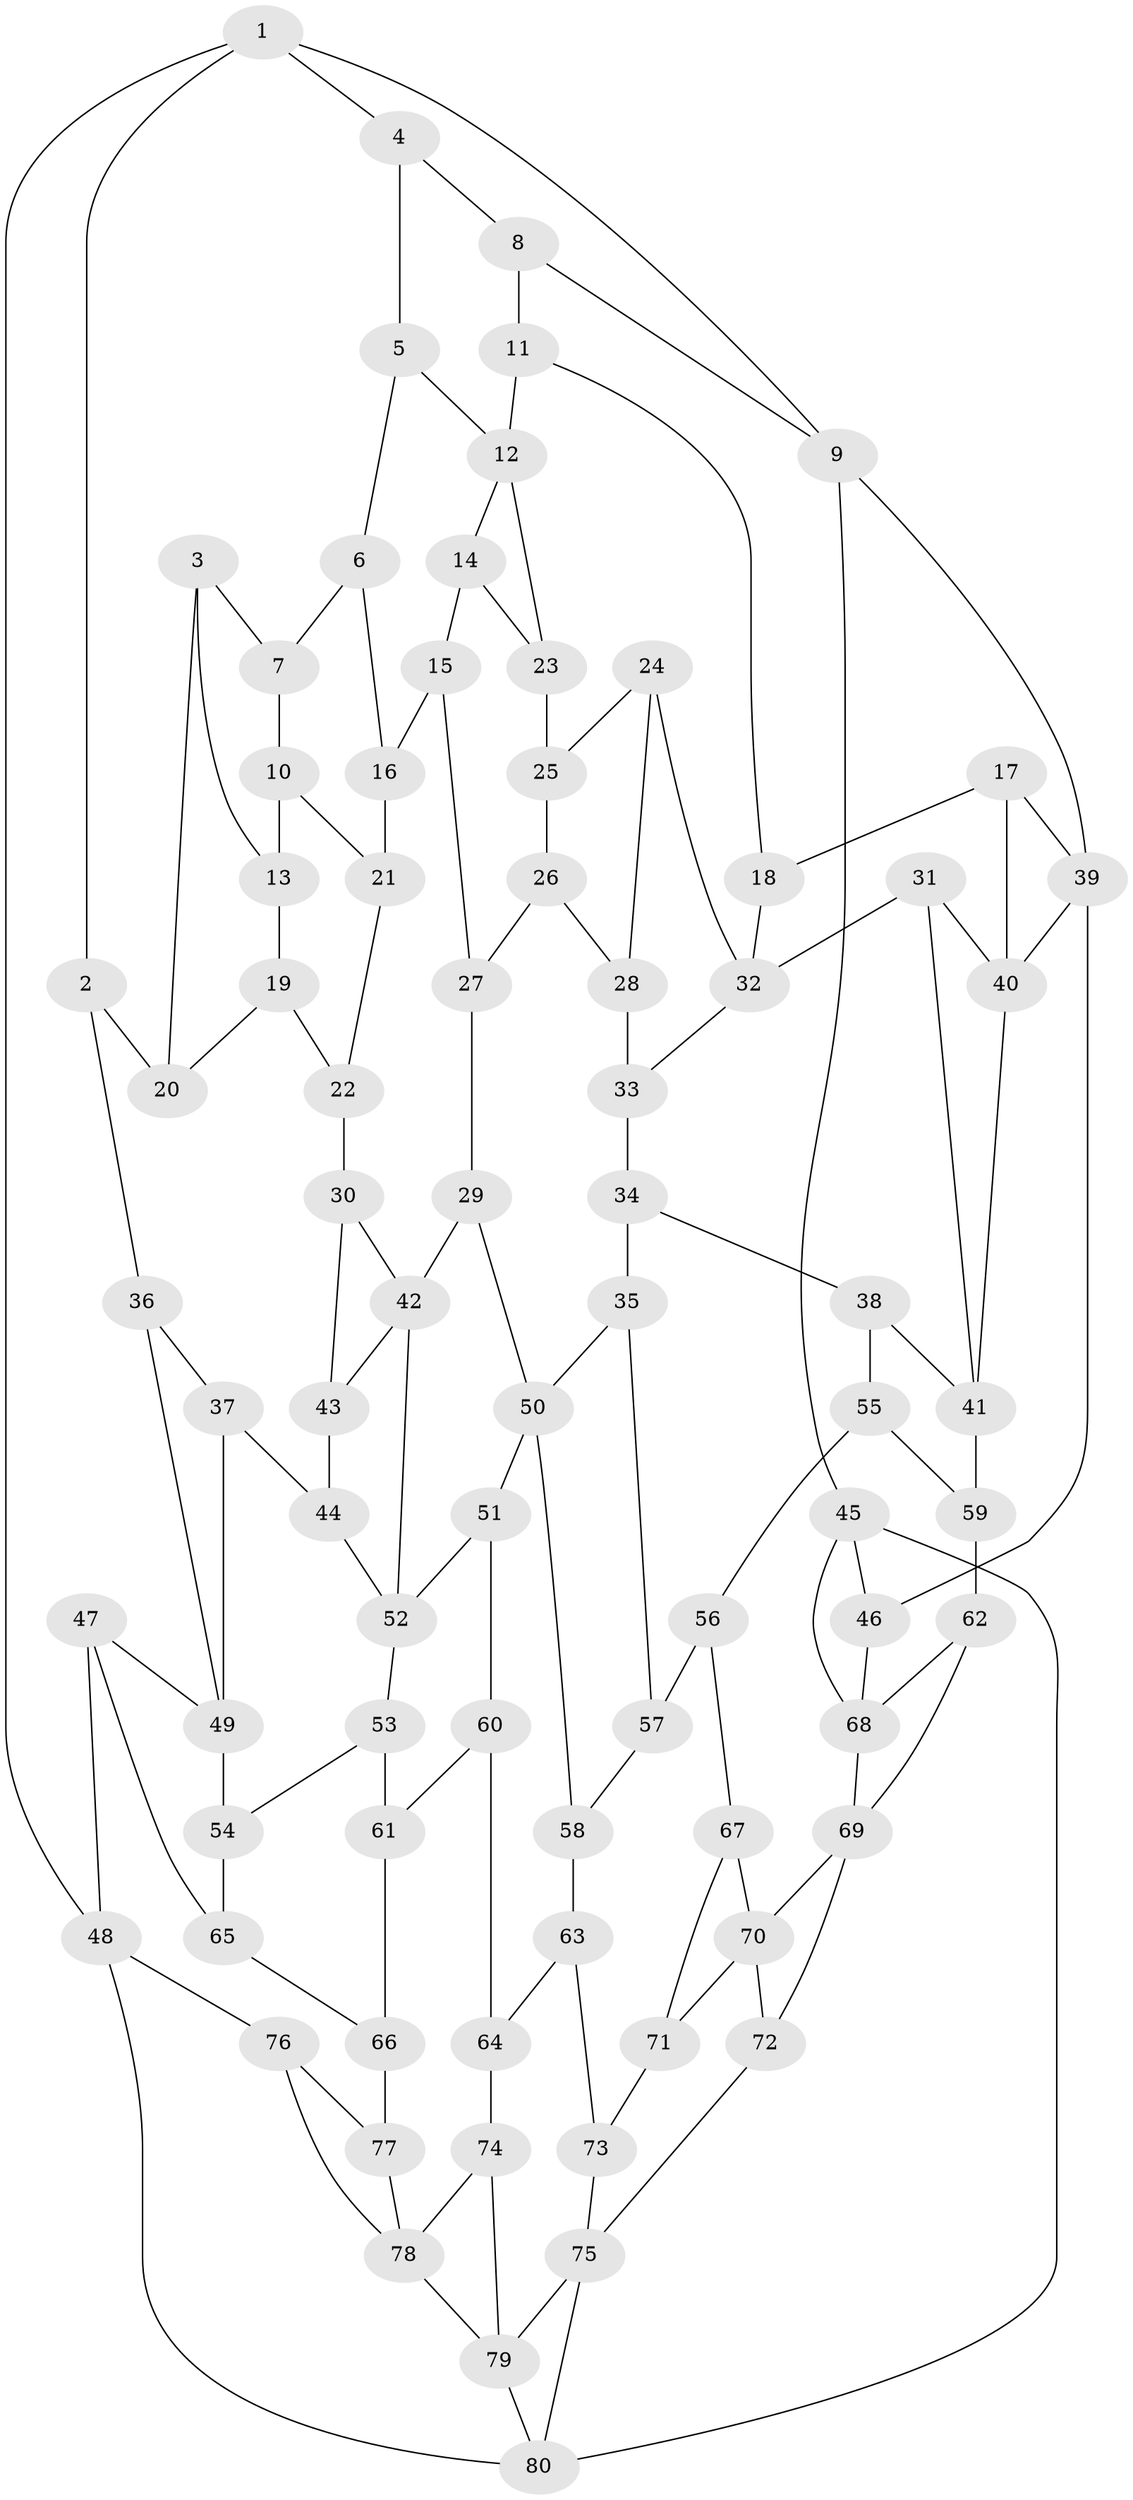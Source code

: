 // original degree distribution, {3: 0.02654867256637168, 6: 0.24778761061946902, 5: 0.4690265486725664, 4: 0.25663716814159293}
// Generated by graph-tools (version 1.1) at 2025/38/03/04/25 23:38:32]
// undirected, 80 vertices, 130 edges
graph export_dot {
  node [color=gray90,style=filled];
  1;
  2;
  3;
  4;
  5;
  6;
  7;
  8;
  9;
  10;
  11;
  12;
  13;
  14;
  15;
  16;
  17;
  18;
  19;
  20;
  21;
  22;
  23;
  24;
  25;
  26;
  27;
  28;
  29;
  30;
  31;
  32;
  33;
  34;
  35;
  36;
  37;
  38;
  39;
  40;
  41;
  42;
  43;
  44;
  45;
  46;
  47;
  48;
  49;
  50;
  51;
  52;
  53;
  54;
  55;
  56;
  57;
  58;
  59;
  60;
  61;
  62;
  63;
  64;
  65;
  66;
  67;
  68;
  69;
  70;
  71;
  72;
  73;
  74;
  75;
  76;
  77;
  78;
  79;
  80;
  1 -- 2 [weight=1.0];
  1 -- 4 [weight=1.0];
  1 -- 9 [weight=1.0];
  1 -- 48 [weight=1.0];
  2 -- 20 [weight=1.0];
  2 -- 36 [weight=1.0];
  3 -- 7 [weight=1.0];
  3 -- 13 [weight=1.0];
  3 -- 20 [weight=1.0];
  4 -- 5 [weight=1.0];
  4 -- 8 [weight=1.0];
  5 -- 6 [weight=1.0];
  5 -- 12 [weight=1.0];
  6 -- 7 [weight=1.0];
  6 -- 16 [weight=1.0];
  7 -- 10 [weight=1.0];
  8 -- 9 [weight=1.0];
  8 -- 11 [weight=1.0];
  9 -- 39 [weight=1.0];
  9 -- 45 [weight=1.0];
  10 -- 13 [weight=2.0];
  10 -- 21 [weight=1.0];
  11 -- 12 [weight=1.0];
  11 -- 18 [weight=1.0];
  12 -- 14 [weight=1.0];
  12 -- 23 [weight=1.0];
  13 -- 19 [weight=1.0];
  14 -- 15 [weight=1.0];
  14 -- 23 [weight=1.0];
  15 -- 16 [weight=1.0];
  15 -- 27 [weight=1.0];
  16 -- 21 [weight=2.0];
  17 -- 18 [weight=1.0];
  17 -- 39 [weight=1.0];
  17 -- 40 [weight=1.0];
  18 -- 32 [weight=1.0];
  19 -- 20 [weight=1.0];
  19 -- 22 [weight=1.0];
  21 -- 22 [weight=1.0];
  22 -- 30 [weight=1.0];
  23 -- 25 [weight=2.0];
  24 -- 25 [weight=1.0];
  24 -- 28 [weight=1.0];
  24 -- 32 [weight=1.0];
  25 -- 26 [weight=1.0];
  26 -- 27 [weight=1.0];
  26 -- 28 [weight=1.0];
  27 -- 29 [weight=1.0];
  28 -- 33 [weight=2.0];
  29 -- 42 [weight=1.0];
  29 -- 50 [weight=1.0];
  30 -- 42 [weight=1.0];
  30 -- 43 [weight=1.0];
  31 -- 32 [weight=1.0];
  31 -- 40 [weight=1.0];
  31 -- 41 [weight=1.0];
  32 -- 33 [weight=1.0];
  33 -- 34 [weight=1.0];
  34 -- 35 [weight=1.0];
  34 -- 38 [weight=1.0];
  35 -- 50 [weight=1.0];
  35 -- 57 [weight=1.0];
  36 -- 37 [weight=1.0];
  36 -- 49 [weight=1.0];
  37 -- 44 [weight=1.0];
  37 -- 49 [weight=1.0];
  38 -- 41 [weight=1.0];
  38 -- 55 [weight=1.0];
  39 -- 40 [weight=1.0];
  39 -- 46 [weight=1.0];
  40 -- 41 [weight=1.0];
  41 -- 59 [weight=1.0];
  42 -- 43 [weight=1.0];
  42 -- 52 [weight=1.0];
  43 -- 44 [weight=2.0];
  44 -- 52 [weight=1.0];
  45 -- 46 [weight=1.0];
  45 -- 68 [weight=1.0];
  45 -- 80 [weight=1.0];
  46 -- 68 [weight=1.0];
  47 -- 48 [weight=1.0];
  47 -- 49 [weight=1.0];
  47 -- 65 [weight=1.0];
  48 -- 76 [weight=1.0];
  48 -- 80 [weight=1.0];
  49 -- 54 [weight=1.0];
  50 -- 51 [weight=1.0];
  50 -- 58 [weight=1.0];
  51 -- 52 [weight=1.0];
  51 -- 60 [weight=1.0];
  52 -- 53 [weight=1.0];
  53 -- 54 [weight=1.0];
  53 -- 61 [weight=1.0];
  54 -- 65 [weight=1.0];
  55 -- 56 [weight=1.0];
  55 -- 59 [weight=1.0];
  56 -- 57 [weight=1.0];
  56 -- 67 [weight=2.0];
  57 -- 58 [weight=1.0];
  58 -- 63 [weight=1.0];
  59 -- 62 [weight=1.0];
  60 -- 61 [weight=1.0];
  60 -- 64 [weight=1.0];
  61 -- 66 [weight=1.0];
  62 -- 68 [weight=1.0];
  62 -- 69 [weight=1.0];
  63 -- 64 [weight=1.0];
  63 -- 73 [weight=1.0];
  64 -- 74 [weight=1.0];
  65 -- 66 [weight=1.0];
  66 -- 77 [weight=2.0];
  67 -- 70 [weight=1.0];
  67 -- 71 [weight=1.0];
  68 -- 69 [weight=1.0];
  69 -- 70 [weight=1.0];
  69 -- 72 [weight=1.0];
  70 -- 71 [weight=1.0];
  70 -- 72 [weight=1.0];
  71 -- 73 [weight=1.0];
  72 -- 75 [weight=1.0];
  73 -- 75 [weight=1.0];
  74 -- 78 [weight=1.0];
  74 -- 79 [weight=1.0];
  75 -- 79 [weight=1.0];
  75 -- 80 [weight=1.0];
  76 -- 77 [weight=1.0];
  76 -- 78 [weight=1.0];
  77 -- 78 [weight=1.0];
  78 -- 79 [weight=1.0];
  79 -- 80 [weight=1.0];
}
